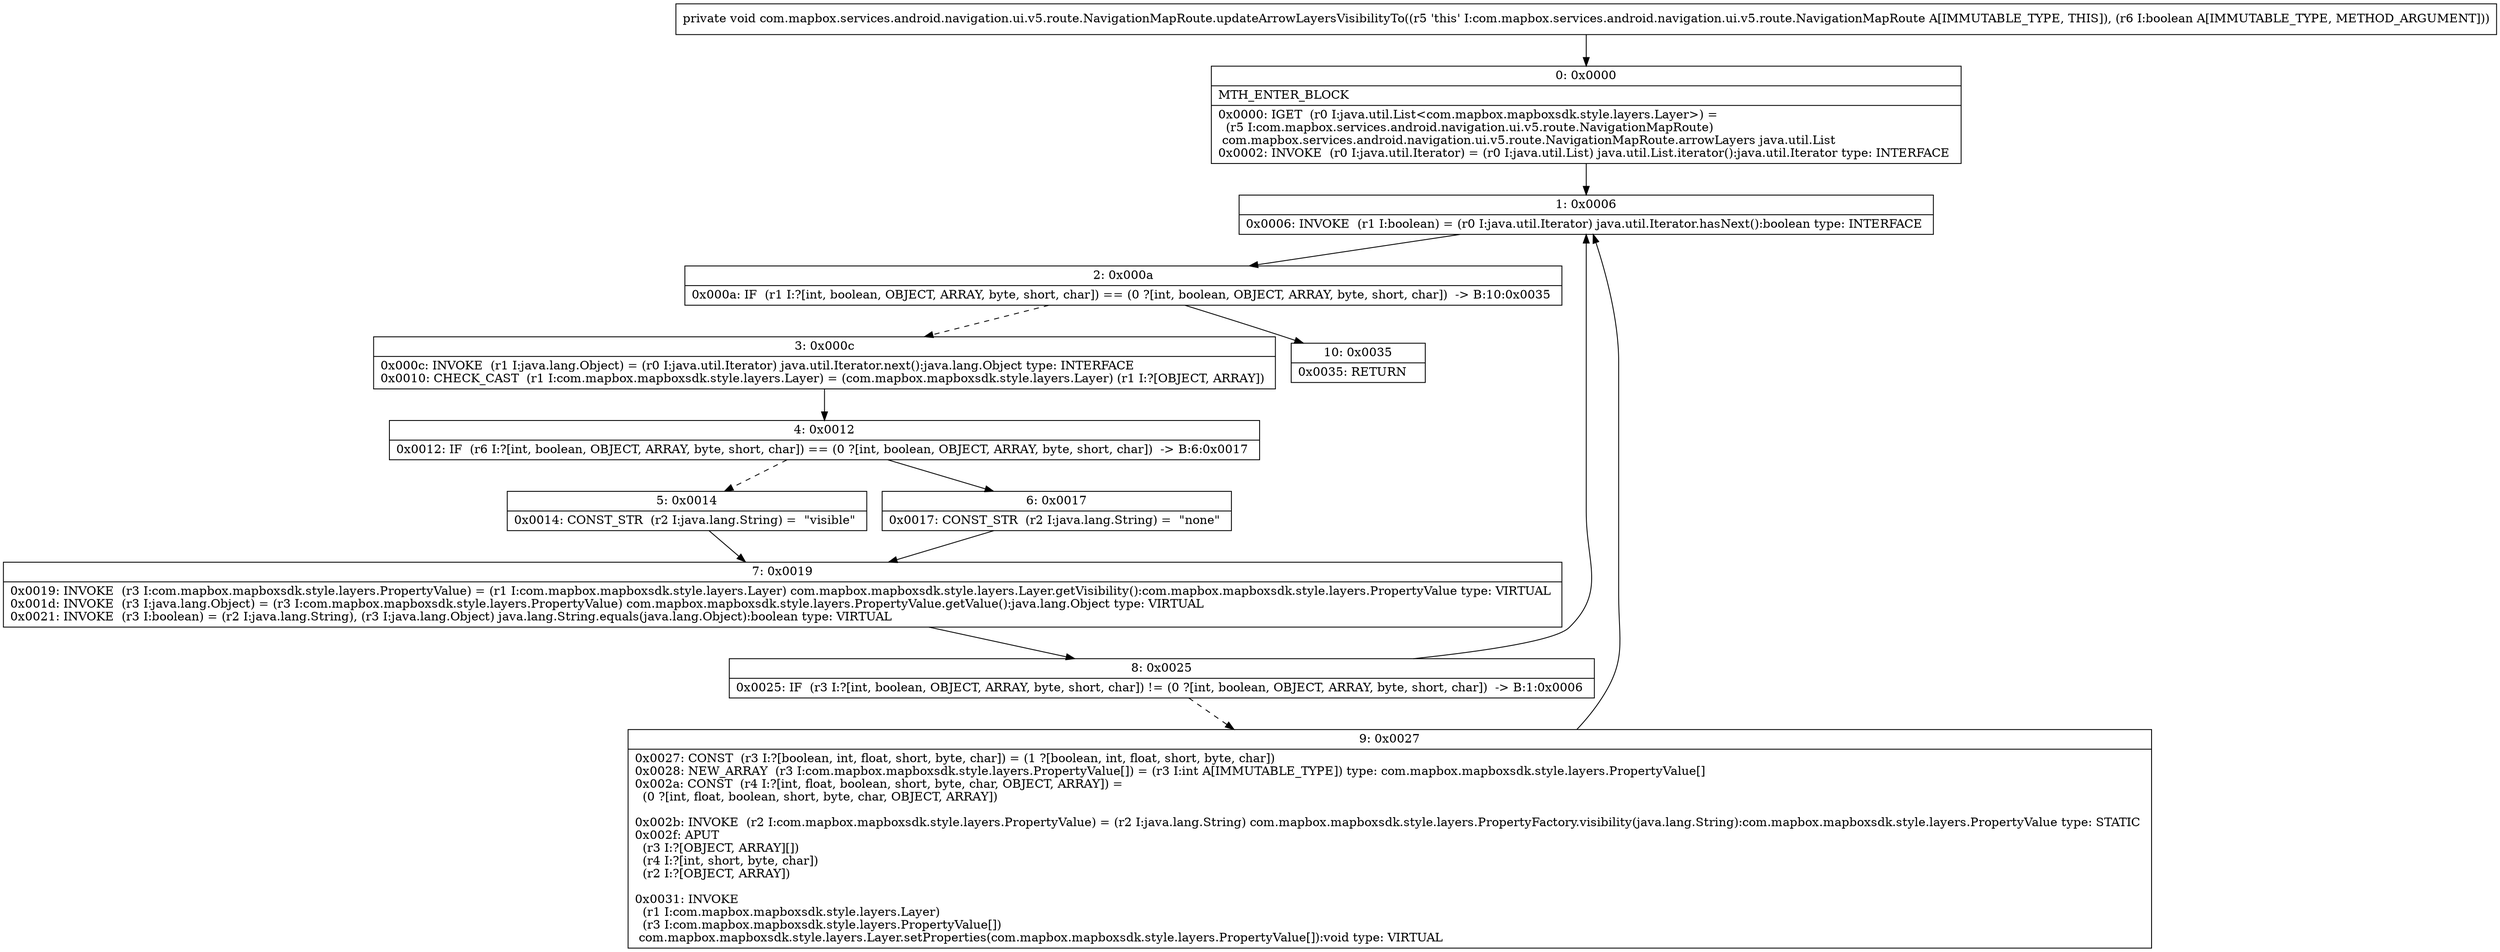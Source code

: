 digraph "CFG forcom.mapbox.services.android.navigation.ui.v5.route.NavigationMapRoute.updateArrowLayersVisibilityTo(Z)V" {
Node_0 [shape=record,label="{0\:\ 0x0000|MTH_ENTER_BLOCK\l|0x0000: IGET  (r0 I:java.util.List\<com.mapbox.mapboxsdk.style.layers.Layer\>) = \l  (r5 I:com.mapbox.services.android.navigation.ui.v5.route.NavigationMapRoute)\l com.mapbox.services.android.navigation.ui.v5.route.NavigationMapRoute.arrowLayers java.util.List \l0x0002: INVOKE  (r0 I:java.util.Iterator) = (r0 I:java.util.List) java.util.List.iterator():java.util.Iterator type: INTERFACE \l}"];
Node_1 [shape=record,label="{1\:\ 0x0006|0x0006: INVOKE  (r1 I:boolean) = (r0 I:java.util.Iterator) java.util.Iterator.hasNext():boolean type: INTERFACE \l}"];
Node_2 [shape=record,label="{2\:\ 0x000a|0x000a: IF  (r1 I:?[int, boolean, OBJECT, ARRAY, byte, short, char]) == (0 ?[int, boolean, OBJECT, ARRAY, byte, short, char])  \-\> B:10:0x0035 \l}"];
Node_3 [shape=record,label="{3\:\ 0x000c|0x000c: INVOKE  (r1 I:java.lang.Object) = (r0 I:java.util.Iterator) java.util.Iterator.next():java.lang.Object type: INTERFACE \l0x0010: CHECK_CAST  (r1 I:com.mapbox.mapboxsdk.style.layers.Layer) = (com.mapbox.mapboxsdk.style.layers.Layer) (r1 I:?[OBJECT, ARRAY]) \l}"];
Node_4 [shape=record,label="{4\:\ 0x0012|0x0012: IF  (r6 I:?[int, boolean, OBJECT, ARRAY, byte, short, char]) == (0 ?[int, boolean, OBJECT, ARRAY, byte, short, char])  \-\> B:6:0x0017 \l}"];
Node_5 [shape=record,label="{5\:\ 0x0014|0x0014: CONST_STR  (r2 I:java.lang.String) =  \"visible\" \l}"];
Node_6 [shape=record,label="{6\:\ 0x0017|0x0017: CONST_STR  (r2 I:java.lang.String) =  \"none\" \l}"];
Node_7 [shape=record,label="{7\:\ 0x0019|0x0019: INVOKE  (r3 I:com.mapbox.mapboxsdk.style.layers.PropertyValue) = (r1 I:com.mapbox.mapboxsdk.style.layers.Layer) com.mapbox.mapboxsdk.style.layers.Layer.getVisibility():com.mapbox.mapboxsdk.style.layers.PropertyValue type: VIRTUAL \l0x001d: INVOKE  (r3 I:java.lang.Object) = (r3 I:com.mapbox.mapboxsdk.style.layers.PropertyValue) com.mapbox.mapboxsdk.style.layers.PropertyValue.getValue():java.lang.Object type: VIRTUAL \l0x0021: INVOKE  (r3 I:boolean) = (r2 I:java.lang.String), (r3 I:java.lang.Object) java.lang.String.equals(java.lang.Object):boolean type: VIRTUAL \l}"];
Node_8 [shape=record,label="{8\:\ 0x0025|0x0025: IF  (r3 I:?[int, boolean, OBJECT, ARRAY, byte, short, char]) != (0 ?[int, boolean, OBJECT, ARRAY, byte, short, char])  \-\> B:1:0x0006 \l}"];
Node_9 [shape=record,label="{9\:\ 0x0027|0x0027: CONST  (r3 I:?[boolean, int, float, short, byte, char]) = (1 ?[boolean, int, float, short, byte, char]) \l0x0028: NEW_ARRAY  (r3 I:com.mapbox.mapboxsdk.style.layers.PropertyValue[]) = (r3 I:int A[IMMUTABLE_TYPE]) type: com.mapbox.mapboxsdk.style.layers.PropertyValue[] \l0x002a: CONST  (r4 I:?[int, float, boolean, short, byte, char, OBJECT, ARRAY]) = \l  (0 ?[int, float, boolean, short, byte, char, OBJECT, ARRAY])\l \l0x002b: INVOKE  (r2 I:com.mapbox.mapboxsdk.style.layers.PropertyValue) = (r2 I:java.lang.String) com.mapbox.mapboxsdk.style.layers.PropertyFactory.visibility(java.lang.String):com.mapbox.mapboxsdk.style.layers.PropertyValue type: STATIC \l0x002f: APUT  \l  (r3 I:?[OBJECT, ARRAY][])\l  (r4 I:?[int, short, byte, char])\l  (r2 I:?[OBJECT, ARRAY])\l \l0x0031: INVOKE  \l  (r1 I:com.mapbox.mapboxsdk.style.layers.Layer)\l  (r3 I:com.mapbox.mapboxsdk.style.layers.PropertyValue[])\l com.mapbox.mapboxsdk.style.layers.Layer.setProperties(com.mapbox.mapboxsdk.style.layers.PropertyValue[]):void type: VIRTUAL \l}"];
Node_10 [shape=record,label="{10\:\ 0x0035|0x0035: RETURN   \l}"];
MethodNode[shape=record,label="{private void com.mapbox.services.android.navigation.ui.v5.route.NavigationMapRoute.updateArrowLayersVisibilityTo((r5 'this' I:com.mapbox.services.android.navigation.ui.v5.route.NavigationMapRoute A[IMMUTABLE_TYPE, THIS]), (r6 I:boolean A[IMMUTABLE_TYPE, METHOD_ARGUMENT])) }"];
MethodNode -> Node_0;
Node_0 -> Node_1;
Node_1 -> Node_2;
Node_2 -> Node_3[style=dashed];
Node_2 -> Node_10;
Node_3 -> Node_4;
Node_4 -> Node_5[style=dashed];
Node_4 -> Node_6;
Node_5 -> Node_7;
Node_6 -> Node_7;
Node_7 -> Node_8;
Node_8 -> Node_1;
Node_8 -> Node_9[style=dashed];
Node_9 -> Node_1;
}

